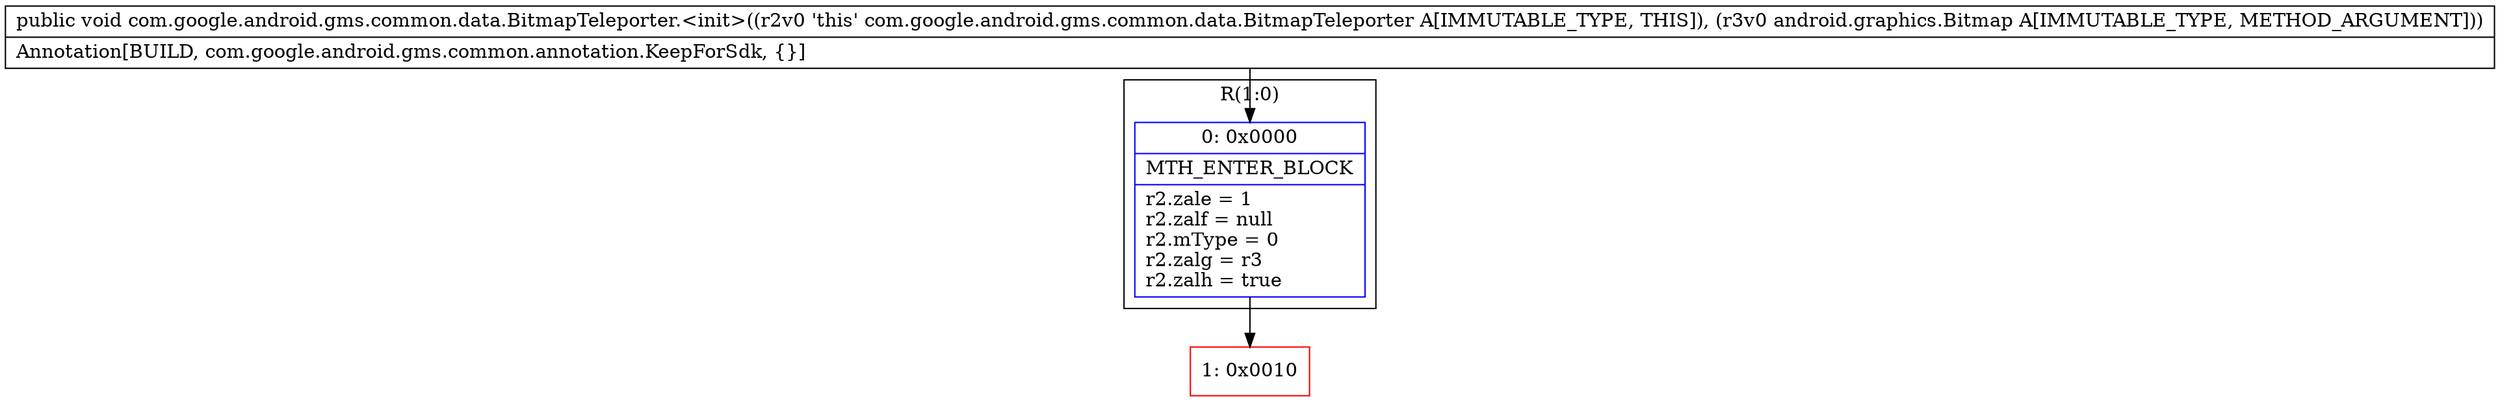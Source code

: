 digraph "CFG forcom.google.android.gms.common.data.BitmapTeleporter.\<init\>(Landroid\/graphics\/Bitmap;)V" {
subgraph cluster_Region_1688626692 {
label = "R(1:0)";
node [shape=record,color=blue];
Node_0 [shape=record,label="{0\:\ 0x0000|MTH_ENTER_BLOCK\l|r2.zale = 1\lr2.zalf = null\lr2.mType = 0\lr2.zalg = r3\lr2.zalh = true\l}"];
}
Node_1 [shape=record,color=red,label="{1\:\ 0x0010}"];
MethodNode[shape=record,label="{public void com.google.android.gms.common.data.BitmapTeleporter.\<init\>((r2v0 'this' com.google.android.gms.common.data.BitmapTeleporter A[IMMUTABLE_TYPE, THIS]), (r3v0 android.graphics.Bitmap A[IMMUTABLE_TYPE, METHOD_ARGUMENT]))  | Annotation[BUILD, com.google.android.gms.common.annotation.KeepForSdk, \{\}]\l}"];
MethodNode -> Node_0;
Node_0 -> Node_1;
}

